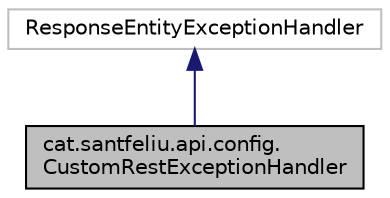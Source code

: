 digraph "cat.santfeliu.api.config.CustomRestExceptionHandler"
{
 // LATEX_PDF_SIZE
  edge [fontname="Helvetica",fontsize="10",labelfontname="Helvetica",labelfontsize="10"];
  node [fontname="Helvetica",fontsize="10",shape=record];
  Node1 [label="cat.santfeliu.api.config.\lCustomRestExceptionHandler",height=0.2,width=0.4,color="black", fillcolor="grey75", style="filled", fontcolor="black",tooltip=" "];
  Node2 -> Node1 [dir="back",color="midnightblue",fontsize="10",style="solid",fontname="Helvetica"];
  Node2 [label="ResponseEntityExceptionHandler",height=0.2,width=0.4,color="grey75", fillcolor="white", style="filled",tooltip=" "];
}
